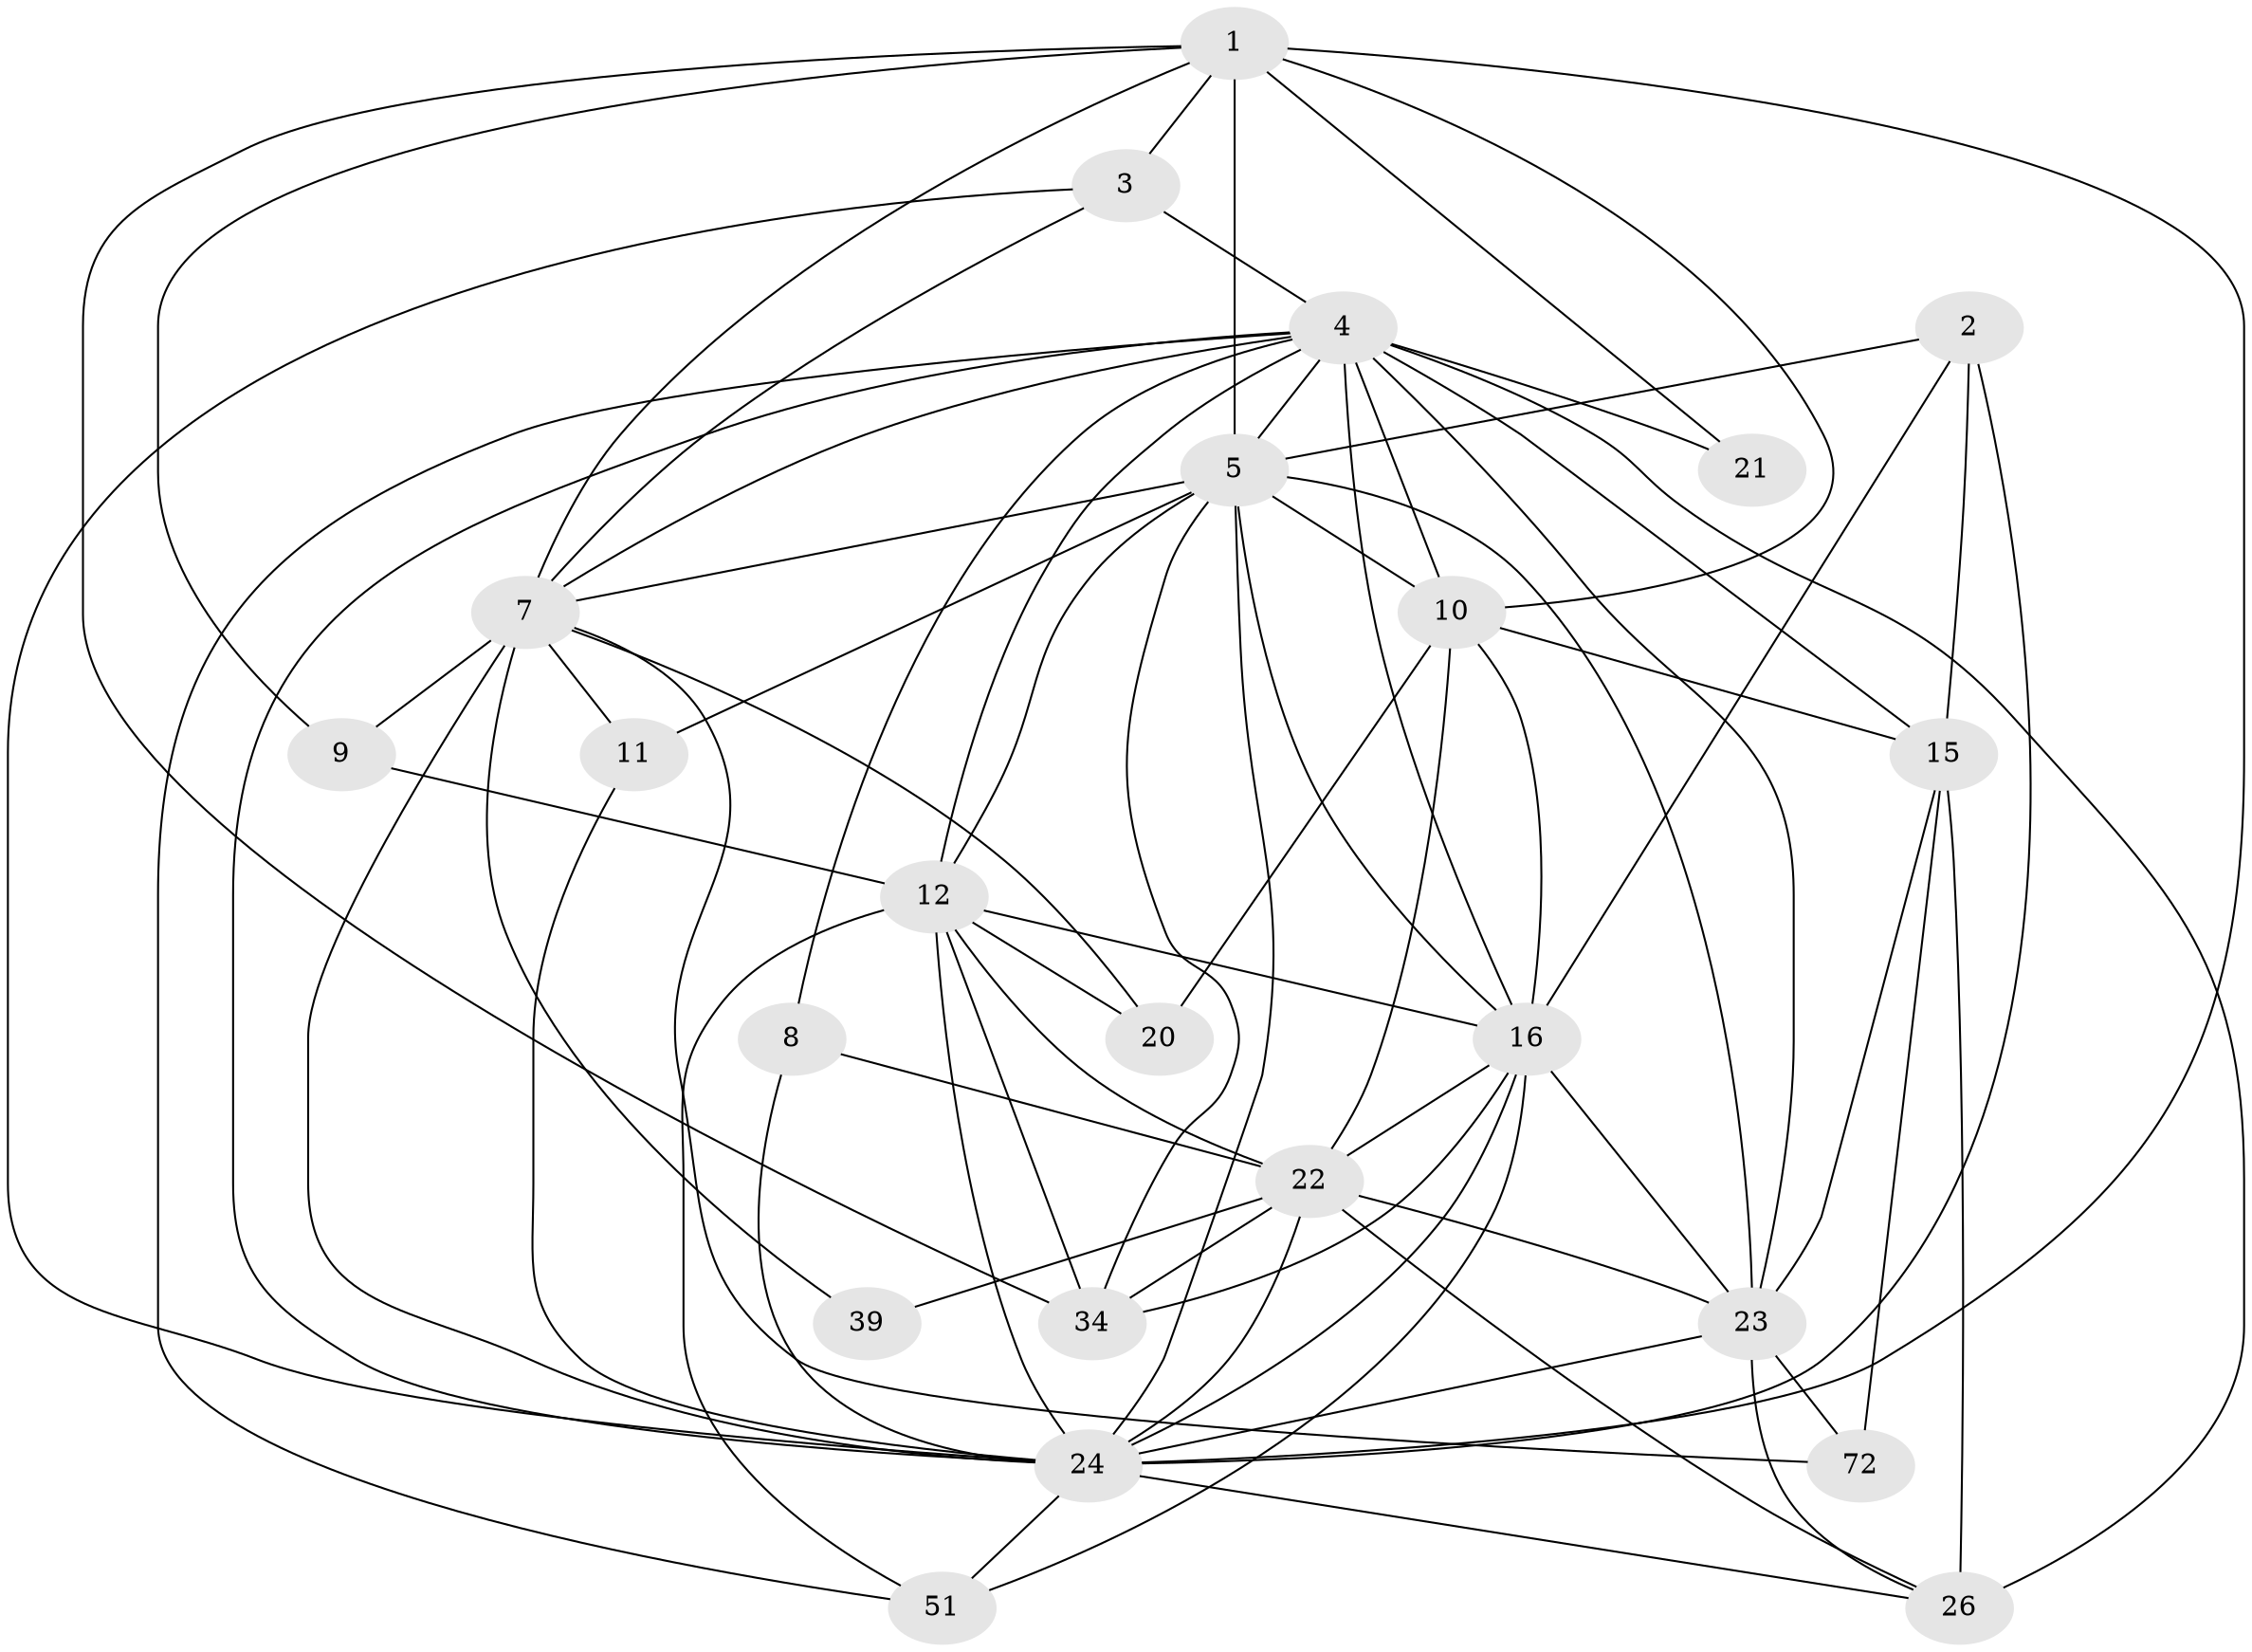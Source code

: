 // original degree distribution, {3: 0.2638888888888889, 5: 0.2361111111111111, 7: 0.05555555555555555, 4: 0.20833333333333334, 2: 0.1527777777777778, 6: 0.08333333333333333}
// Generated by graph-tools (version 1.1) at 2025/18/03/04/25 18:18:44]
// undirected, 23 vertices, 73 edges
graph export_dot {
graph [start="1"]
  node [color=gray90,style=filled];
  1 [super="+62+36"];
  2 [super="+50+27"];
  3 [super="+14"];
  4 [super="+63+6+30"];
  5 [super="+19+71+45+28"];
  7 [super="+13+37+18"];
  8;
  9;
  10 [super="+17+33+35"];
  11;
  12 [super="+59+46"];
  15 [super="+31+57"];
  16 [super="+38+64+32"];
  20;
  21;
  22 [super="+29+65"];
  23 [super="+49"];
  24 [super="+25"];
  26 [super="+58"];
  34;
  39;
  51;
  72;
  1 -- 5 [weight=2];
  1 -- 10;
  1 -- 34;
  1 -- 3;
  1 -- 21;
  1 -- 24;
  1 -- 9;
  1 -- 7;
  2 -- 16 [weight=3];
  2 -- 24;
  2 -- 15 [weight=2];
  2 -- 5;
  3 -- 4 [weight=2];
  3 -- 7;
  3 -- 24;
  4 -- 5;
  4 -- 21;
  4 -- 10 [weight=2];
  4 -- 24 [weight=2];
  4 -- 7;
  4 -- 8;
  4 -- 12;
  4 -- 15;
  4 -- 16 [weight=3];
  4 -- 51;
  4 -- 23;
  4 -- 26 [weight=2];
  5 -- 34;
  5 -- 23;
  5 -- 11 [weight=2];
  5 -- 10 [weight=4];
  5 -- 24;
  5 -- 12;
  5 -- 16 [weight=2];
  5 -- 7;
  7 -- 39;
  7 -- 72;
  7 -- 9;
  7 -- 20;
  7 -- 11;
  7 -- 24 [weight=2];
  8 -- 24;
  8 -- 22;
  9 -- 12;
  10 -- 20;
  10 -- 22;
  10 -- 15;
  10 -- 16;
  11 -- 24;
  12 -- 51;
  12 -- 20;
  12 -- 16;
  12 -- 34;
  12 -- 22;
  12 -- 24;
  15 -- 26;
  15 -- 23;
  15 -- 72;
  16 -- 51;
  16 -- 24 [weight=3];
  16 -- 34;
  16 -- 22;
  16 -- 23;
  22 -- 26;
  22 -- 34;
  22 -- 23;
  22 -- 39;
  22 -- 24;
  23 -- 26;
  23 -- 24;
  23 -- 72;
  24 -- 51;
  24 -- 26;
}
